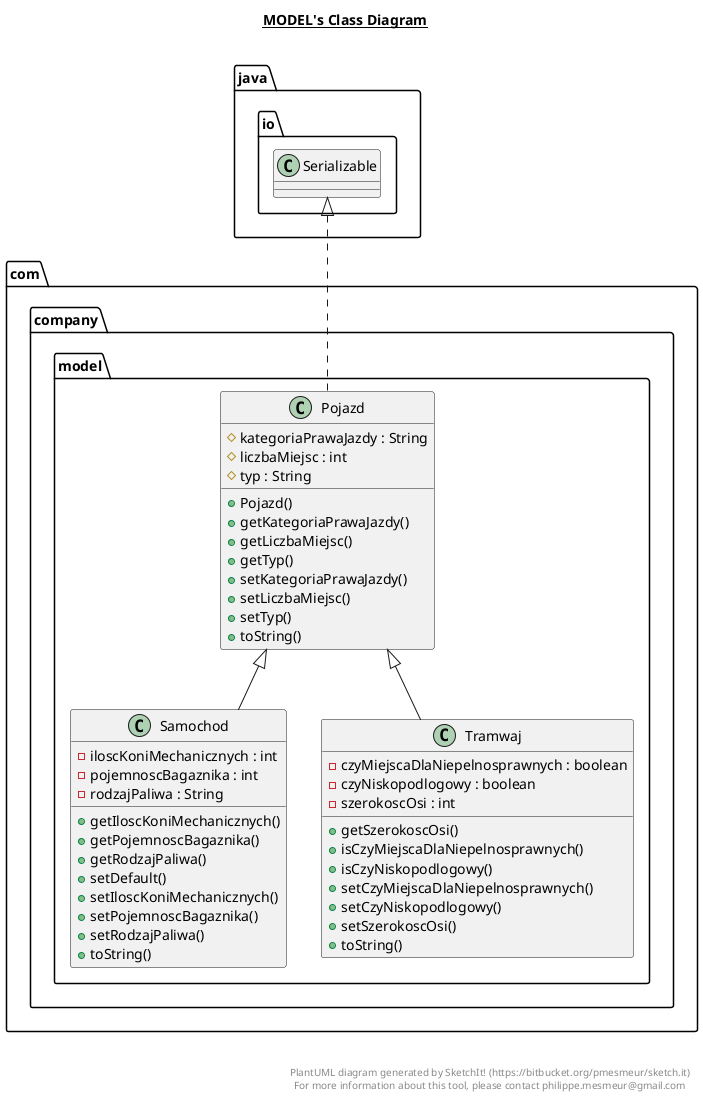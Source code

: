 @startuml

title __MODEL's Class Diagram__\n

  namespace com.company {
    namespace model {
      class com.company.model.Pojazd {
          # kategoriaPrawaJazdy : String
          # liczbaMiejsc : int
          # typ : String
          + Pojazd()
          + getKategoriaPrawaJazdy()
          + getLiczbaMiejsc()
          + getTyp()
          + setKategoriaPrawaJazdy()
          + setLiczbaMiejsc()
          + setTyp()
          + toString()
      }
    }
  }
  

  namespace com.company {
    namespace model {
      class com.company.model.Samochod {
          - iloscKoniMechanicznych : int
          - pojemnoscBagaznika : int
          - rodzajPaliwa : String
          + getIloscKoniMechanicznych()
          + getPojemnoscBagaznika()
          + getRodzajPaliwa()
          + setDefault()
          + setIloscKoniMechanicznych()
          + setPojemnoscBagaznika()
          + setRodzajPaliwa()
          + toString()
      }
    }
  }
  

  namespace com.company {
    namespace model {
      class com.company.model.Tramwaj {
          - czyMiejscaDlaNiepelnosprawnych : boolean
          - czyNiskopodlogowy : boolean
          - szerokoscOsi : int
          + getSzerokoscOsi()
          + isCzyMiejscaDlaNiepelnosprawnych()
          + isCzyNiskopodlogowy()
          + setCzyMiejscaDlaNiepelnosprawnych()
          + setCzyNiskopodlogowy()
          + setSzerokoscOsi()
          + toString()
      }
    }
  }
  

  com.company.model.Pojazd .up.|> java.io.Serializable
  com.company.model.Samochod -up-|> com.company.model.Pojazd
  com.company.model.Tramwaj -up-|> com.company.model.Pojazd


right footer


PlantUML diagram generated by SketchIt! (https://bitbucket.org/pmesmeur/sketch.it)
For more information about this tool, please contact philippe.mesmeur@gmail.com
endfooter

@enduml

